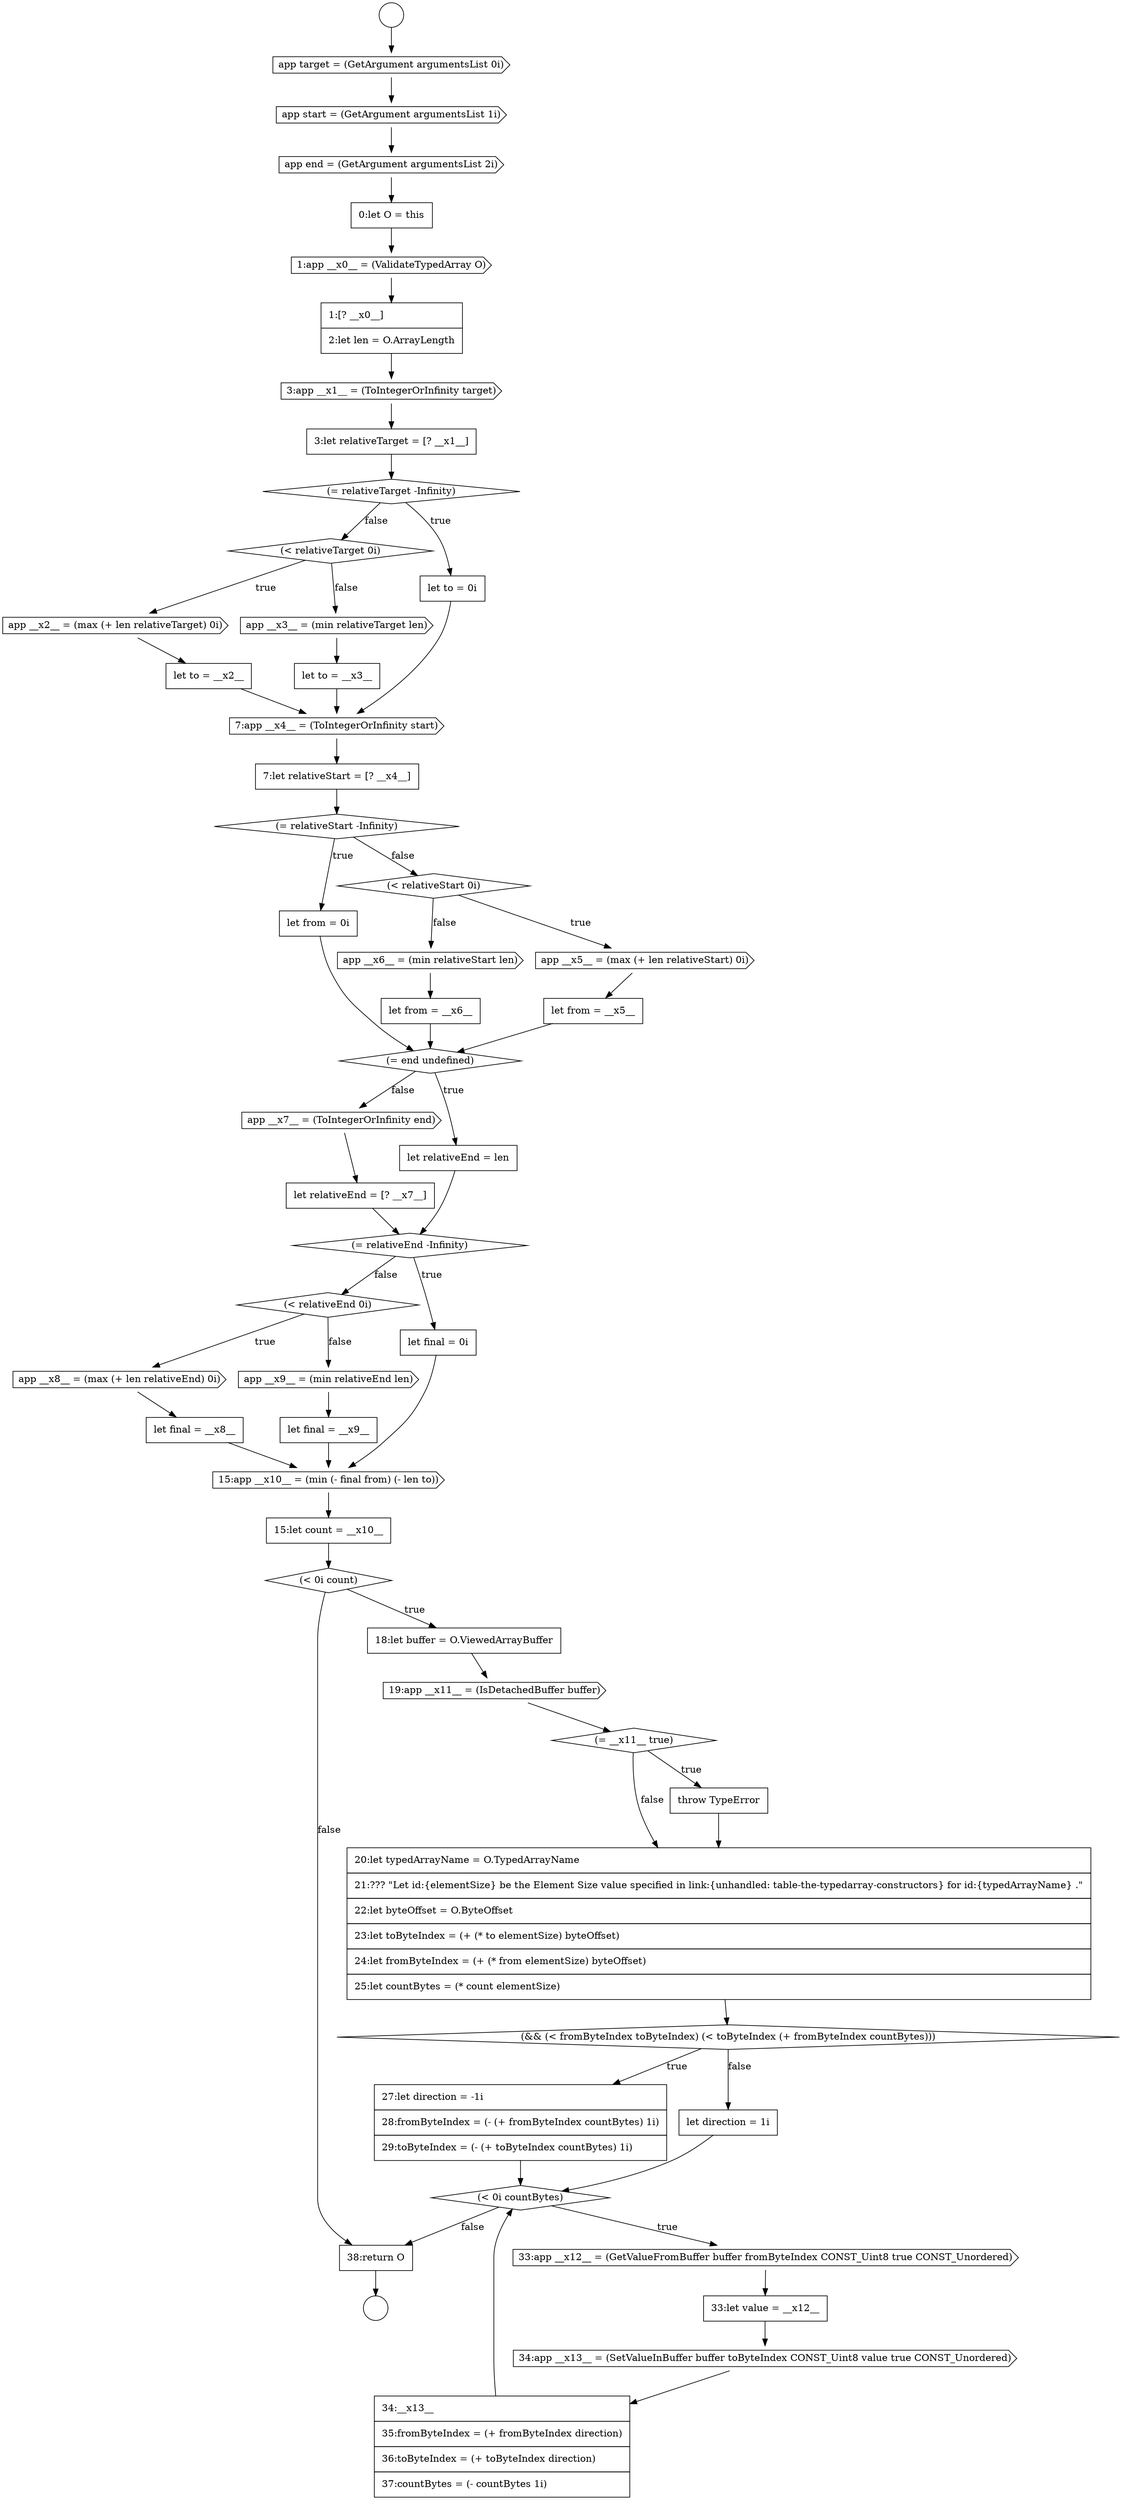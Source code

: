 digraph {
  node0 [shape=circle label=" " color="black" fillcolor="white" style=filled]
  node5 [shape=none, margin=0, label=<<font color="black">
    <table border="0" cellborder="1" cellspacing="0" cellpadding="10">
      <tr><td align="left">0:let O = this</td></tr>
    </table>
  </font>> color="black" fillcolor="white" style=filled]
  node10 [shape=diamond, label=<<font color="black">(= relativeTarget -Infinity)</font>> color="black" fillcolor="white" style=filled]
  node1 [shape=circle label=" " color="black" fillcolor="white" style=filled]
  node6 [shape=cds, label=<<font color="black">1:app __x0__ = (ValidateTypedArray O)</font>> color="black" fillcolor="white" style=filled]
  node2 [shape=cds, label=<<font color="black">app target = (GetArgument argumentsList 0i)</font>> color="black" fillcolor="white" style=filled]
  node8 [shape=cds, label=<<font color="black">3:app __x1__ = (ToIntegerOrInfinity target)</font>> color="black" fillcolor="white" style=filled]
  node4 [shape=cds, label=<<font color="black">app end = (GetArgument argumentsList 2i)</font>> color="black" fillcolor="white" style=filled]
  node42 [shape=diamond, label=<<font color="black">(= __x11__ true)</font>> color="black" fillcolor="white" style=filled]
  node24 [shape=cds, label=<<font color="black">app __x6__ = (min relativeStart len)</font>> color="black" fillcolor="white" style=filled]
  node37 [shape=cds, label=<<font color="black">15:app __x10__ = (min (- final from) (- len to))</font>> color="black" fillcolor="white" style=filled]
  node25 [shape=none, margin=0, label=<<font color="black">
    <table border="0" cellborder="1" cellspacing="0" cellpadding="10">
      <tr><td align="left">let from = __x6__</td></tr>
    </table>
  </font>> color="black" fillcolor="white" style=filled]
  node52 [shape=none, margin=0, label=<<font color="black">
    <table border="0" cellborder="1" cellspacing="0" cellpadding="10">
      <tr><td align="left">34:__x13__</td></tr>
      <tr><td align="left">35:fromByteIndex = (+ fromByteIndex direction)</td></tr>
      <tr><td align="left">36:toByteIndex = (+ toByteIndex direction)</td></tr>
      <tr><td align="left">37:countBytes = (- countBytes 1i)</td></tr>
    </table>
  </font>> color="black" fillcolor="white" style=filled]
  node14 [shape=none, margin=0, label=<<font color="black">
    <table border="0" cellborder="1" cellspacing="0" cellpadding="10">
      <tr><td align="left">let to = __x2__</td></tr>
    </table>
  </font>> color="black" fillcolor="white" style=filled]
  node20 [shape=none, margin=0, label=<<font color="black">
    <table border="0" cellborder="1" cellspacing="0" cellpadding="10">
      <tr><td align="left">let from = 0i</td></tr>
    </table>
  </font>> color="black" fillcolor="white" style=filled]
  node46 [shape=none, margin=0, label=<<font color="black">
    <table border="0" cellborder="1" cellspacing="0" cellpadding="10">
      <tr><td align="left">27:let direction = -1i</td></tr>
      <tr><td align="left">28:fromByteIndex = (- (+ fromByteIndex countBytes) 1i)</td></tr>
      <tr><td align="left">29:toByteIndex = (- (+ toByteIndex countBytes) 1i)</td></tr>
    </table>
  </font>> color="black" fillcolor="white" style=filled]
  node29 [shape=none, margin=0, label=<<font color="black">
    <table border="0" cellborder="1" cellspacing="0" cellpadding="10">
      <tr><td align="left">let relativeEnd = [? __x7__]</td></tr>
    </table>
  </font>> color="black" fillcolor="white" style=filled]
  node21 [shape=diamond, label=<<font color="black">(&lt; relativeStart 0i)</font>> color="black" fillcolor="white" style=filled]
  node33 [shape=cds, label=<<font color="black">app __x8__ = (max (+ len relativeEnd) 0i)</font>> color="black" fillcolor="white" style=filled]
  node28 [shape=cds, label=<<font color="black">app __x7__ = (ToIntegerOrInfinity end)</font>> color="black" fillcolor="white" style=filled]
  node38 [shape=none, margin=0, label=<<font color="black">
    <table border="0" cellborder="1" cellspacing="0" cellpadding="10">
      <tr><td align="left">15:let count = __x10__</td></tr>
    </table>
  </font>> color="black" fillcolor="white" style=filled]
  node9 [shape=none, margin=0, label=<<font color="black">
    <table border="0" cellborder="1" cellspacing="0" cellpadding="10">
      <tr><td align="left">3:let relativeTarget = [? __x1__]</td></tr>
    </table>
  </font>> color="black" fillcolor="white" style=filled]
  node53 [shape=none, margin=0, label=<<font color="black">
    <table border="0" cellborder="1" cellspacing="0" cellpadding="10">
      <tr><td align="left">38:return O</td></tr>
    </table>
  </font>> color="black" fillcolor="white" style=filled]
  node13 [shape=cds, label=<<font color="black">app __x2__ = (max (+ len relativeTarget) 0i)</font>> color="black" fillcolor="white" style=filled]
  node41 [shape=cds, label=<<font color="black">19:app __x11__ = (IsDetachedBuffer buffer)</font>> color="black" fillcolor="white" style=filled]
  node45 [shape=diamond, label=<<font color="black">(&amp;&amp; (&lt; fromByteIndex toByteIndex) (&lt; toByteIndex (+ fromByteIndex countBytes)))</font>> color="black" fillcolor="white" style=filled]
  node17 [shape=cds, label=<<font color="black">7:app __x4__ = (ToIntegerOrInfinity start)</font>> color="black" fillcolor="white" style=filled]
  node32 [shape=diamond, label=<<font color="black">(&lt; relativeEnd 0i)</font>> color="black" fillcolor="white" style=filled]
  node34 [shape=none, margin=0, label=<<font color="black">
    <table border="0" cellborder="1" cellspacing="0" cellpadding="10">
      <tr><td align="left">let final = __x8__</td></tr>
    </table>
  </font>> color="black" fillcolor="white" style=filled]
  node22 [shape=cds, label=<<font color="black">app __x5__ = (max (+ len relativeStart) 0i)</font>> color="black" fillcolor="white" style=filled]
  node44 [shape=none, margin=0, label=<<font color="black">
    <table border="0" cellborder="1" cellspacing="0" cellpadding="10">
      <tr><td align="left">20:let typedArrayName = O.TypedArrayName</td></tr>
      <tr><td align="left">21:??? &quot;Let id:{elementSize} be the Element Size value specified in link:{unhandled: table-the-typedarray-constructors} for id:{typedArrayName} .&quot;</td></tr>
      <tr><td align="left">22:let byteOffset = O.ByteOffset</td></tr>
      <tr><td align="left">23:let toByteIndex = (+ (* to elementSize) byteOffset)</td></tr>
      <tr><td align="left">24:let fromByteIndex = (+ (* from elementSize) byteOffset)</td></tr>
      <tr><td align="left">25:let countBytes = (* count elementSize)</td></tr>
    </table>
  </font>> color="black" fillcolor="white" style=filled]
  node27 [shape=none, margin=0, label=<<font color="black">
    <table border="0" cellborder="1" cellspacing="0" cellpadding="10">
      <tr><td align="left">let relativeEnd = len</td></tr>
    </table>
  </font>> color="black" fillcolor="white" style=filled]
  node12 [shape=diamond, label=<<font color="black">(&lt; relativeTarget 0i)</font>> color="black" fillcolor="white" style=filled]
  node49 [shape=cds, label=<<font color="black">33:app __x12__ = (GetValueFromBuffer buffer fromByteIndex CONST_Uint8 true CONST_Unordered)</font>> color="black" fillcolor="white" style=filled]
  node7 [shape=none, margin=0, label=<<font color="black">
    <table border="0" cellborder="1" cellspacing="0" cellpadding="10">
      <tr><td align="left">1:[? __x0__]</td></tr>
      <tr><td align="left">2:let len = O.ArrayLength</td></tr>
    </table>
  </font>> color="black" fillcolor="white" style=filled]
  node39 [shape=diamond, label=<<font color="black">(&lt; 0i count)</font>> color="black" fillcolor="white" style=filled]
  node3 [shape=cds, label=<<font color="black">app start = (GetArgument argumentsList 1i)</font>> color="black" fillcolor="white" style=filled]
  node35 [shape=cds, label=<<font color="black">app __x9__ = (min relativeEnd len)</font>> color="black" fillcolor="white" style=filled]
  node48 [shape=diamond, label=<<font color="black">(&lt; 0i countBytes)</font>> color="black" fillcolor="white" style=filled]
  node18 [shape=none, margin=0, label=<<font color="black">
    <table border="0" cellborder="1" cellspacing="0" cellpadding="10">
      <tr><td align="left">7:let relativeStart = [? __x4__]</td></tr>
    </table>
  </font>> color="black" fillcolor="white" style=filled]
  node50 [shape=none, margin=0, label=<<font color="black">
    <table border="0" cellborder="1" cellspacing="0" cellpadding="10">
      <tr><td align="left">33:let value = __x12__</td></tr>
    </table>
  </font>> color="black" fillcolor="white" style=filled]
  node16 [shape=none, margin=0, label=<<font color="black">
    <table border="0" cellborder="1" cellspacing="0" cellpadding="10">
      <tr><td align="left">let to = __x3__</td></tr>
    </table>
  </font>> color="black" fillcolor="white" style=filled]
  node31 [shape=none, margin=0, label=<<font color="black">
    <table border="0" cellborder="1" cellspacing="0" cellpadding="10">
      <tr><td align="left">let final = 0i</td></tr>
    </table>
  </font>> color="black" fillcolor="white" style=filled]
  node11 [shape=none, margin=0, label=<<font color="black">
    <table border="0" cellborder="1" cellspacing="0" cellpadding="10">
      <tr><td align="left">let to = 0i</td></tr>
    </table>
  </font>> color="black" fillcolor="white" style=filled]
  node43 [shape=none, margin=0, label=<<font color="black">
    <table border="0" cellborder="1" cellspacing="0" cellpadding="10">
      <tr><td align="left">throw TypeError</td></tr>
    </table>
  </font>> color="black" fillcolor="white" style=filled]
  node40 [shape=none, margin=0, label=<<font color="black">
    <table border="0" cellborder="1" cellspacing="0" cellpadding="10">
      <tr><td align="left">18:let buffer = O.ViewedArrayBuffer</td></tr>
    </table>
  </font>> color="black" fillcolor="white" style=filled]
  node26 [shape=diamond, label=<<font color="black">(= end undefined)</font>> color="black" fillcolor="white" style=filled]
  node23 [shape=none, margin=0, label=<<font color="black">
    <table border="0" cellborder="1" cellspacing="0" cellpadding="10">
      <tr><td align="left">let from = __x5__</td></tr>
    </table>
  </font>> color="black" fillcolor="white" style=filled]
  node36 [shape=none, margin=0, label=<<font color="black">
    <table border="0" cellborder="1" cellspacing="0" cellpadding="10">
      <tr><td align="left">let final = __x9__</td></tr>
    </table>
  </font>> color="black" fillcolor="white" style=filled]
  node30 [shape=diamond, label=<<font color="black">(= relativeEnd -Infinity)</font>> color="black" fillcolor="white" style=filled]
  node51 [shape=cds, label=<<font color="black">34:app __x13__ = (SetValueInBuffer buffer toByteIndex CONST_Uint8 value true CONST_Unordered)</font>> color="black" fillcolor="white" style=filled]
  node19 [shape=diamond, label=<<font color="black">(= relativeStart -Infinity)</font>> color="black" fillcolor="white" style=filled]
  node47 [shape=none, margin=0, label=<<font color="black">
    <table border="0" cellborder="1" cellspacing="0" cellpadding="10">
      <tr><td align="left">let direction = 1i</td></tr>
    </table>
  </font>> color="black" fillcolor="white" style=filled]
  node15 [shape=cds, label=<<font color="black">app __x3__ = (min relativeTarget len)</font>> color="black" fillcolor="white" style=filled]
  node26 -> node27 [label=<<font color="black">true</font>> color="black"]
  node26 -> node28 [label=<<font color="black">false</font>> color="black"]
  node27 -> node30 [ color="black"]
  node20 -> node26 [ color="black"]
  node34 -> node37 [ color="black"]
  node21 -> node22 [label=<<font color="black">true</font>> color="black"]
  node21 -> node24 [label=<<font color="black">false</font>> color="black"]
  node23 -> node26 [ color="black"]
  node8 -> node9 [ color="black"]
  node24 -> node25 [ color="black"]
  node31 -> node37 [ color="black"]
  node53 -> node1 [ color="black"]
  node49 -> node50 [ color="black"]
  node5 -> node6 [ color="black"]
  node3 -> node4 [ color="black"]
  node28 -> node29 [ color="black"]
  node29 -> node30 [ color="black"]
  node7 -> node8 [ color="black"]
  node11 -> node17 [ color="black"]
  node18 -> node19 [ color="black"]
  node48 -> node49 [label=<<font color="black">true</font>> color="black"]
  node48 -> node53 [label=<<font color="black">false</font>> color="black"]
  node10 -> node11 [label=<<font color="black">true</font>> color="black"]
  node10 -> node12 [label=<<font color="black">false</font>> color="black"]
  node2 -> node3 [ color="black"]
  node15 -> node16 [ color="black"]
  node13 -> node14 [ color="black"]
  node35 -> node36 [ color="black"]
  node0 -> node2 [ color="black"]
  node19 -> node20 [label=<<font color="black">true</font>> color="black"]
  node19 -> node21 [label=<<font color="black">false</font>> color="black"]
  node36 -> node37 [ color="black"]
  node22 -> node23 [ color="black"]
  node6 -> node7 [ color="black"]
  node43 -> node44 [ color="black"]
  node9 -> node10 [ color="black"]
  node12 -> node13 [label=<<font color="black">true</font>> color="black"]
  node12 -> node15 [label=<<font color="black">false</font>> color="black"]
  node44 -> node45 [ color="black"]
  node37 -> node38 [ color="black"]
  node40 -> node41 [ color="black"]
  node30 -> node31 [label=<<font color="black">true</font>> color="black"]
  node30 -> node32 [label=<<font color="black">false</font>> color="black"]
  node42 -> node43 [label=<<font color="black">true</font>> color="black"]
  node42 -> node44 [label=<<font color="black">false</font>> color="black"]
  node47 -> node48 [ color="black"]
  node50 -> node51 [ color="black"]
  node4 -> node5 [ color="black"]
  node51 -> node52 [ color="black"]
  node25 -> node26 [ color="black"]
  node16 -> node17 [ color="black"]
  node46 -> node48 [ color="black"]
  node38 -> node39 [ color="black"]
  node32 -> node33 [label=<<font color="black">true</font>> color="black"]
  node32 -> node35 [label=<<font color="black">false</font>> color="black"]
  node39 -> node40 [label=<<font color="black">true</font>> color="black"]
  node39 -> node53 [label=<<font color="black">false</font>> color="black"]
  node17 -> node18 [ color="black"]
  node52 -> node48 [ color="black"]
  node45 -> node46 [label=<<font color="black">true</font>> color="black"]
  node45 -> node47 [label=<<font color="black">false</font>> color="black"]
  node41 -> node42 [ color="black"]
  node14 -> node17 [ color="black"]
  node33 -> node34 [ color="black"]
}
